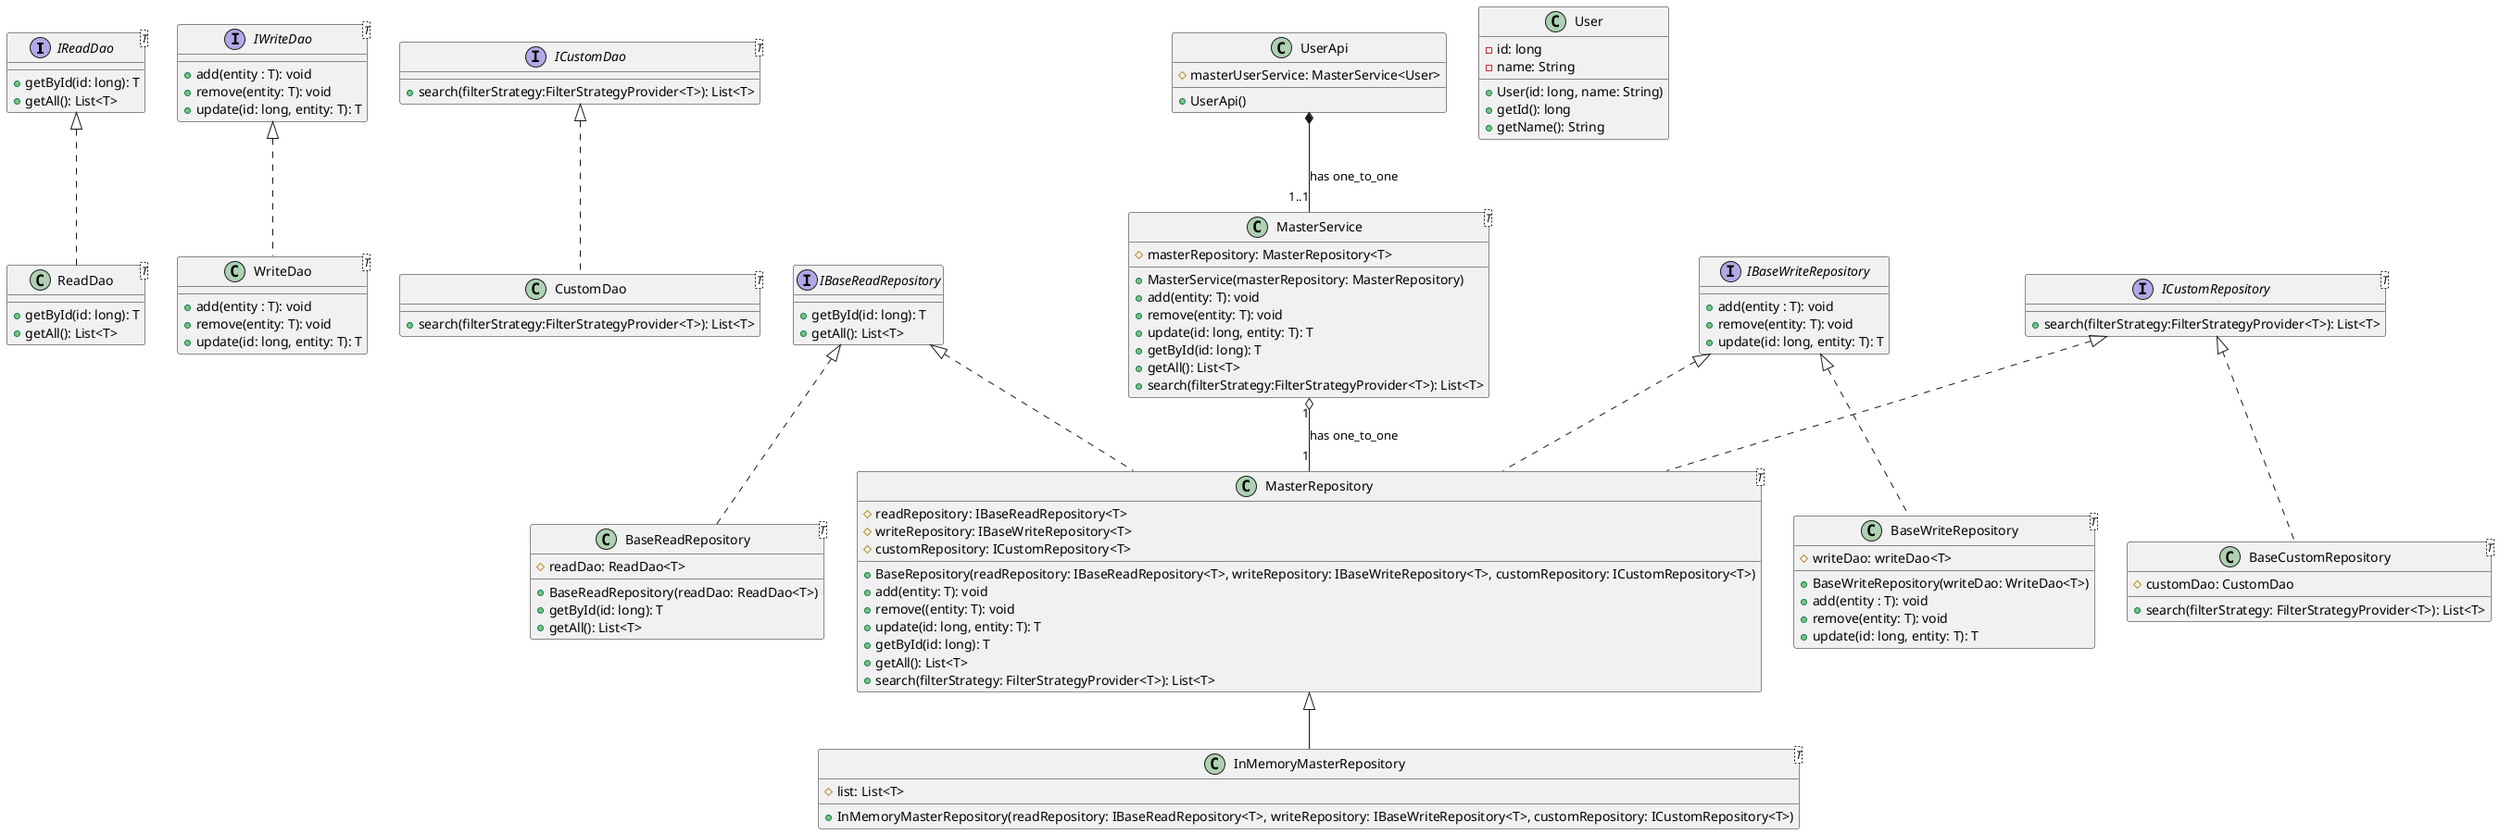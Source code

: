 @startuml
interface IReadDao<T>{
    + getById(id: long): T
    + getAll(): List<T>
}
interface IWriteDao<T>{
    + add(entity : T): void
    + remove(entity: T): void
    + update(id: long, entity: T): T
}
interface ICustomDao<T>{
    + search(filterStrategy:FilterStrategyProvider<T>): List<T>
}
interface IBaseReadRepository {
    + getById(id: long): T
    + getAll(): List<T>
}
interface IBaseWriteRepository{
    + add(entity : T): void
    + remove(entity: T): void
    + update(id: long, entity: T): T
}
interface ICustomRepository<T>{
    + search(filterStrategy:FilterStrategyProvider<T>): List<T>
}
class ReadDao<T> implements IReadDao{
    + getById(id: long): T
    + getAll(): List<T>
}
class WriteDao<T> implements IWriteDao{
    + add(entity : T): void
    + remove(entity: T): void
    + update(id: long, entity: T): T
}
class CustomDao<T> implements ICustomDao{
    + search(filterStrategy:FilterStrategyProvider<T>): List<T>
}
class BaseReadRepository<T> implements IBaseReadRepository{
    # readDao: ReadDao<T>
    + BaseReadRepository(readDao: ReadDao<T>)
    + getById(id: long): T
    + getAll(): List<T>
}
class BaseWriteRepository<T> implements IBaseWriteRepository{
    # writeDao: writeDao<T>
    + BaseWriteRepository(writeDao: WriteDao<T>)
    + add(entity : T): void
    + remove(entity: T): void
    + update(id: long, entity: T): T
}
class BaseCustomRepository<T> implements ICustomRepository{
    # customDao: CustomDao
    + search(filterStrategy: FilterStrategyProvider<T>): List<T>
}

'Service will get respective type bounded BaseRepository
'MasterRepository has all read,write,custom repository injection on generic type for scale
'Have some builder pattern around MasterRepository to allow scope of optional repository injection while creation
class MasterRepository<T> implements IBaseReadRepository, IBaseWriteRepository, ICustomRepository{
    # readRepository: IBaseReadRepository<T>
    # writeRepository: IBaseWriteRepository<T>
    # customRepository: ICustomRepository<T>
    + BaseRepository(readRepository: IBaseReadRepository<T>, writeRepository: IBaseWriteRepository<T>, customRepository: ICustomRepository<T>)
    + add(entity: T): void
    + remove((entity: T): void
    + update(id: long, entity: T): T
    + getById(id: long): T
    + getAll(): List<T>
    + search(filterStrategy: FilterStrategyProvider<T>): List<T>
}
class InMemoryMasterRepository<T> extends MasterRepository{
    # list: List<T>
    + InMemoryMasterRepository(readRepository: IBaseReadRepository<T>, writeRepository: IBaseWriteRepository<T>, customRepository: ICustomRepository<T>)
}
class MasterService<T>{
    # masterRepository: MasterRepository<T>
    + MasterService(masterRepository: MasterRepository)
    + add(entity: T): void
    + remove(entity: T): void
    + update(id: long, entity: T): T
    + getById(id: long): T
    + getAll(): List<T>
    + search(filterStrategy:FilterStrategyProvider<T>): List<T>
}
'Composition of UserService in constructor
class UserApi {
    # masterUserService: MasterService<User>
    + UserApi()
}
class User{
    - id: long
    - name: String
    + User(id: long, name: String)
    + getId(): long
    + getName(): String
}
'class UserDaoImpl<User> extends BaseCRUDDao{
'    + add((entity: User): void
'    + remove(entity: User): void
'    + update(id: long, entity: User): User
'    + getById(id: long): User
'    + getAll(): List<User>
'    + search(filterStrategy:FilterStrategyProvider<User>): List<User>
'}
'class UserRepository<User> extends BaseRepository{
'    - userDaoImpl: UserDaoImpl
'    + UserRepository(userDao: UserDao)
'    + add(entity: User): void
'    + remove((entity: User): void
'    + update(id: long, entity: User): User
'    + get(id: long): User
'    + getAll(): List<User>
'    + search(filterStrategy: FilterStrategyProvider<User>): List<User>
'}
'UserDao relation
'UserRepository o-- UserDaoImpl : aggregation
'UserDaoImpl --> BaseCRUDDao
'UserDaoImpl ..> CustomDao

'UserRepository relation
'UserRepository --> BaseRepository
'UserRepository ..> CustomRepository

UserApi *-- "1..1" MasterService : has one_to_one
MasterService "1" o-- "1" MasterRepository : has one_to_one


@enduml